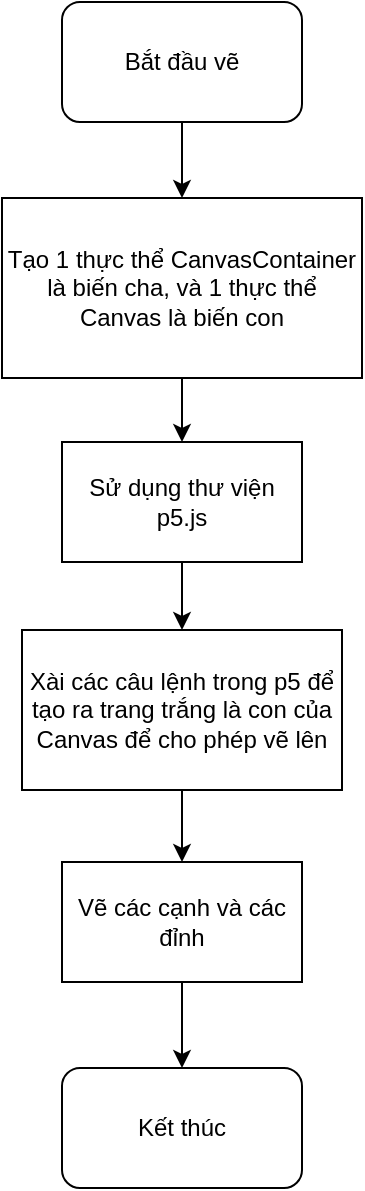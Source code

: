 <mxfile version="24.7.17">
  <diagram name="Page-1" id="yyaRhcON31kIHrcWDbR-">
    <mxGraphModel dx="1434" dy="844" grid="1" gridSize="10" guides="1" tooltips="1" connect="1" arrows="1" fold="1" page="1" pageScale="1" pageWidth="850" pageHeight="1100" math="0" shadow="0">
      <root>
        <mxCell id="0" />
        <mxCell id="1" parent="0" />
        <mxCell id="x27Txz3bOXTSNgH1oQVg-8" style="edgeStyle=orthogonalEdgeStyle;rounded=0;orthogonalLoop=1;jettySize=auto;html=1;exitX=0.5;exitY=1;exitDx=0;exitDy=0;entryX=0.5;entryY=0;entryDx=0;entryDy=0;" parent="1" source="x27Txz3bOXTSNgH1oQVg-1" target="x27Txz3bOXTSNgH1oQVg-2" edge="1">
          <mxGeometry relative="1" as="geometry" />
        </mxCell>
        <mxCell id="x27Txz3bOXTSNgH1oQVg-1" value="Bắt đầu vẽ" style="rounded=1;whiteSpace=wrap;html=1;" parent="1" vertex="1">
          <mxGeometry x="365" y="30" width="120" height="60" as="geometry" />
        </mxCell>
        <mxCell id="x27Txz3bOXTSNgH1oQVg-9" style="edgeStyle=orthogonalEdgeStyle;rounded=0;orthogonalLoop=1;jettySize=auto;html=1;exitX=0.5;exitY=1;exitDx=0;exitDy=0;entryX=0.5;entryY=0;entryDx=0;entryDy=0;" parent="1" source="x27Txz3bOXTSNgH1oQVg-2" target="x27Txz3bOXTSNgH1oQVg-4" edge="1">
          <mxGeometry relative="1" as="geometry" />
        </mxCell>
        <mxCell id="x27Txz3bOXTSNgH1oQVg-2" value="Tạo 1 thực thể CanvasContainer là biến cha, và 1 thực thể Canvas là biến con" style="rounded=0;whiteSpace=wrap;html=1;" parent="1" vertex="1">
          <mxGeometry x="335" y="128" width="180" height="90" as="geometry" />
        </mxCell>
        <mxCell id="x27Txz3bOXTSNgH1oQVg-10" style="edgeStyle=orthogonalEdgeStyle;rounded=0;orthogonalLoop=1;jettySize=auto;html=1;exitX=0.5;exitY=1;exitDx=0;exitDy=0;entryX=0.5;entryY=0;entryDx=0;entryDy=0;" parent="1" source="x27Txz3bOXTSNgH1oQVg-4" target="x27Txz3bOXTSNgH1oQVg-6" edge="1">
          <mxGeometry relative="1" as="geometry" />
        </mxCell>
        <mxCell id="x27Txz3bOXTSNgH1oQVg-4" value="Sử dụng thư viện p5.js" style="rounded=0;whiteSpace=wrap;html=1;" parent="1" vertex="1">
          <mxGeometry x="365" y="250" width="120" height="60" as="geometry" />
        </mxCell>
        <mxCell id="F5enpEckEsdd9C0Ir7TF-1" style="edgeStyle=orthogonalEdgeStyle;rounded=0;orthogonalLoop=1;jettySize=auto;html=1;exitX=0.5;exitY=1;exitDx=0;exitDy=0;entryX=0.5;entryY=0;entryDx=0;entryDy=0;" edge="1" parent="1" source="x27Txz3bOXTSNgH1oQVg-6" target="x27Txz3bOXTSNgH1oQVg-7">
          <mxGeometry relative="1" as="geometry" />
        </mxCell>
        <mxCell id="x27Txz3bOXTSNgH1oQVg-6" value="Xài các câu lệnh trong p5 để tạo ra trang trắng là con của Canvas để cho phép vẽ lên" style="rounded=0;whiteSpace=wrap;html=1;" parent="1" vertex="1">
          <mxGeometry x="345" y="344" width="160" height="80" as="geometry" />
        </mxCell>
        <mxCell id="FrsgoRkSf8pLMS0wWAca-1" style="edgeStyle=orthogonalEdgeStyle;rounded=0;orthogonalLoop=1;jettySize=auto;html=1;exitX=0.5;exitY=1;exitDx=0;exitDy=0;entryX=0.5;entryY=0;entryDx=0;entryDy=0;" parent="1" source="x27Txz3bOXTSNgH1oQVg-7" target="x27Txz3bOXTSNgH1oQVg-18" edge="1">
          <mxGeometry relative="1" as="geometry" />
        </mxCell>
        <mxCell id="x27Txz3bOXTSNgH1oQVg-7" value="Vẽ các cạnh và các đỉnh" style="rounded=0;whiteSpace=wrap;html=1;" parent="1" vertex="1">
          <mxGeometry x="365" y="460" width="120" height="60" as="geometry" />
        </mxCell>
        <mxCell id="x27Txz3bOXTSNgH1oQVg-18" value="Kết thúc" style="rounded=1;whiteSpace=wrap;html=1;" parent="1" vertex="1">
          <mxGeometry x="365" y="563" width="120" height="60" as="geometry" />
        </mxCell>
      </root>
    </mxGraphModel>
  </diagram>
</mxfile>
